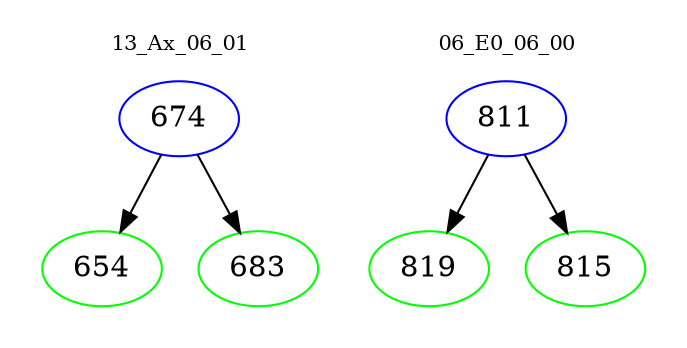 digraph{
subgraph cluster_0 {
color = white
label = "13_Ax_06_01";
fontsize=10;
T0_674 [label="674", color="blue"]
T0_674 -> T0_654 [color="black"]
T0_654 [label="654", color="green"]
T0_674 -> T0_683 [color="black"]
T0_683 [label="683", color="green"]
}
subgraph cluster_1 {
color = white
label = "06_E0_06_00";
fontsize=10;
T1_811 [label="811", color="blue"]
T1_811 -> T1_819 [color="black"]
T1_819 [label="819", color="green"]
T1_811 -> T1_815 [color="black"]
T1_815 [label="815", color="green"]
}
}
